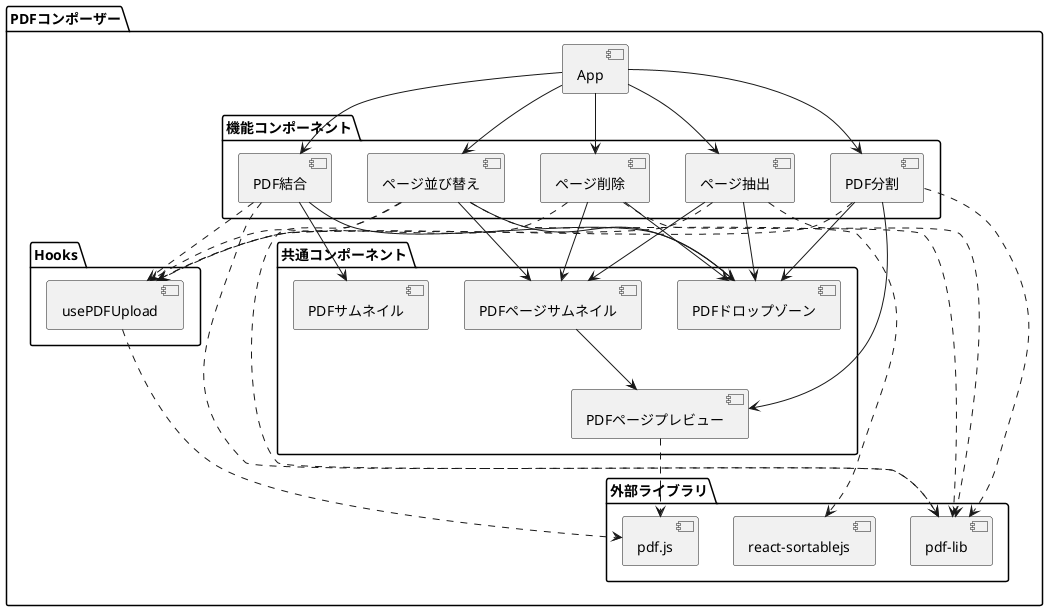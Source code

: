 @startuml

package "PDFコンポーザー" {
  [App] as app
  
  package "機能コンポーネント" {
    [PDF結合] as merge
    [ページ並び替え] as reorder
    [ページ削除] as delete
    [ページ抽出] as extract
    [PDF分割] as split
  }
  
  package "共通コンポーネント" {
    [PDFドロップゾーン] as dropzone
    [PDFページプレビュー] as preview
    [PDFページサムネイル] as thumbnail
    [PDFサムネイル] as pdfthumbnail
  }
  
  package "Hooks" {
    [usePDFUpload] as upload
  }
  
  package "外部ライブラリ" {
    [pdf-lib] as pdflib
    [pdf.js] as pdfjs
    [react-sortablejs] as sortable
  }
}

' 依存関係
app --> merge
app --> reorder
app --> delete
app --> extract
app --> split

merge --> dropzone
merge --> pdfthumbnail
merge ..> upload
merge ..> pdflib

reorder --> dropzone
reorder --> thumbnail
reorder ..> upload
reorder ..> pdflib
reorder ..> sortable

delete --> dropzone
delete --> thumbnail
delete ..> upload
delete ..> pdflib

extract --> dropzone
extract --> thumbnail
extract ..> upload
extract ..> pdflib

split --> dropzone
split --> preview
split ..> upload
split ..> pdflib

thumbnail --> preview
preview ..> pdfjs

upload ..> pdfjs

@enduml 